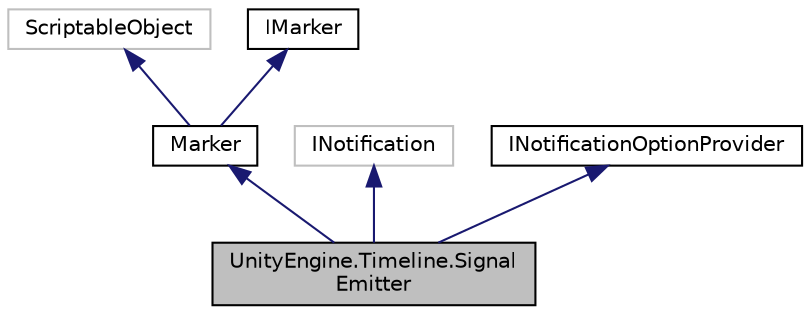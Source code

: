digraph "UnityEngine.Timeline.SignalEmitter"
{
 // LATEX_PDF_SIZE
  edge [fontname="Helvetica",fontsize="10",labelfontname="Helvetica",labelfontsize="10"];
  node [fontname="Helvetica",fontsize="10",shape=record];
  Node1 [label="UnityEngine.Timeline.Signal\lEmitter",height=0.2,width=0.4,color="black", fillcolor="grey75", style="filled", fontcolor="black",tooltip="Marker that emits a signal to a SignalReceiver."];
  Node2 -> Node1 [dir="back",color="midnightblue",fontsize="10",style="solid",fontname="Helvetica"];
  Node2 [label="Marker",height=0.2,width=0.4,color="black", fillcolor="white", style="filled",URL="$class_unity_engine_1_1_timeline_1_1_marker.html",tooltip="Use Marker as a base class when creating a custom marker."];
  Node3 -> Node2 [dir="back",color="midnightblue",fontsize="10",style="solid",fontname="Helvetica"];
  Node3 [label="ScriptableObject",height=0.2,width=0.4,color="grey75", fillcolor="white", style="filled",tooltip=" "];
  Node4 -> Node2 [dir="back",color="midnightblue",fontsize="10",style="solid",fontname="Helvetica"];
  Node4 [label="IMarker",height=0.2,width=0.4,color="black", fillcolor="white", style="filled",URL="$interface_unity_engine_1_1_timeline_1_1_i_marker.html",tooltip="Interface implemented by markers."];
  Node5 -> Node1 [dir="back",color="midnightblue",fontsize="10",style="solid",fontname="Helvetica"];
  Node5 [label="INotification",height=0.2,width=0.4,color="grey75", fillcolor="white", style="filled",tooltip=" "];
  Node6 -> Node1 [dir="back",color="midnightblue",fontsize="10",style="solid",fontname="Helvetica"];
  Node6 [label="INotificationOptionProvider",height=0.2,width=0.4,color="black", fillcolor="white", style="filled",URL="$interface_unity_engine_1_1_timeline_1_1_i_notification_option_provider.html",tooltip="Implement this interface to change the behaviour of an INotification."];
}
